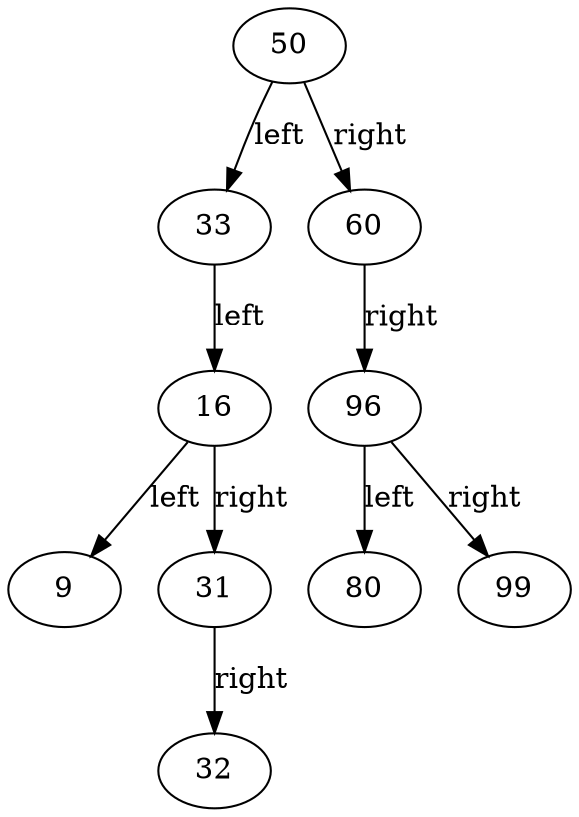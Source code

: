 digraph G{
	50 -> 33 [label=left];
	33 -> 16 [label=left];
	16 -> 9 [label=left];
	16 -> 31 [label=right];
	31 -> 32 [label=right];
	50 -> 60 [label=right];
	60 -> 96 [label=right];
	96 -> 80 [label=left];
	96 -> 99 [label=right];
}
